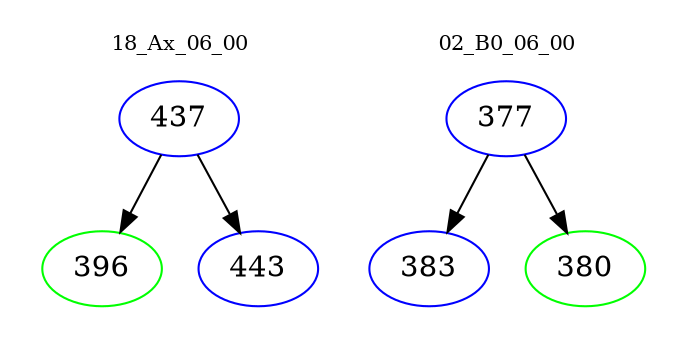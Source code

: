 digraph{
subgraph cluster_0 {
color = white
label = "18_Ax_06_00";
fontsize=10;
T0_437 [label="437", color="blue"]
T0_437 -> T0_396 [color="black"]
T0_396 [label="396", color="green"]
T0_437 -> T0_443 [color="black"]
T0_443 [label="443", color="blue"]
}
subgraph cluster_1 {
color = white
label = "02_B0_06_00";
fontsize=10;
T1_377 [label="377", color="blue"]
T1_377 -> T1_383 [color="black"]
T1_383 [label="383", color="blue"]
T1_377 -> T1_380 [color="black"]
T1_380 [label="380", color="green"]
}
}
